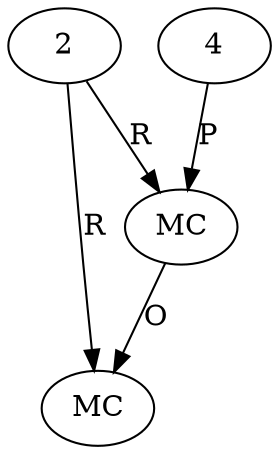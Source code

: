 digraph "AUG" {

  1 [ label="MC" s="deleteFirst()" t="StrBuilder" l="608" ];
  2 [ t="StrBuilder" n="sb" ];
  3 [ label="MC" s="toString()" t="StrBuilder" l="611" ];
  4 [ t="char" v="'c'" ];
  4 -> 1 [ label="P" ];
  2 -> 1 [ label="R" ];
  1 -> 3 [ label="O" ];
  2 -> 3 [ label="R" ];
}
